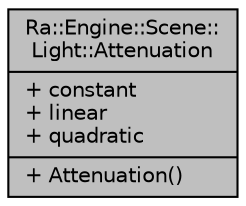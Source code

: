 digraph "Ra::Engine::Scene::Light::Attenuation"
{
 // INTERACTIVE_SVG=YES
 // LATEX_PDF_SIZE
  edge [fontname="Helvetica",fontsize="10",labelfontname="Helvetica",labelfontsize="10"];
  node [fontname="Helvetica",fontsize="10",shape=record];
  Node1 [label="{Ra::Engine::Scene::\lLight::Attenuation\n|+ constant\l+ linear\l+ quadratic\l|+ Attenuation()\l}",height=0.2,width=0.4,color="black", fillcolor="grey75", style="filled", fontcolor="black",tooltip=" "];
}
